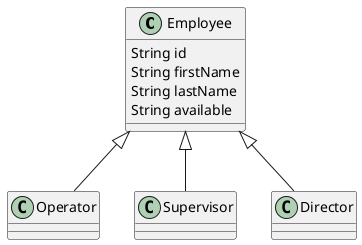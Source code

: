 @startuml

class Employee
Employee : String id
Employee : String firstName
Employee : String lastName
Employee : String available

class Operator
class Supervisor
class Director

Employee <|-- Operator
Employee <|-- Supervisor
Employee <|-- Director

@enduml
